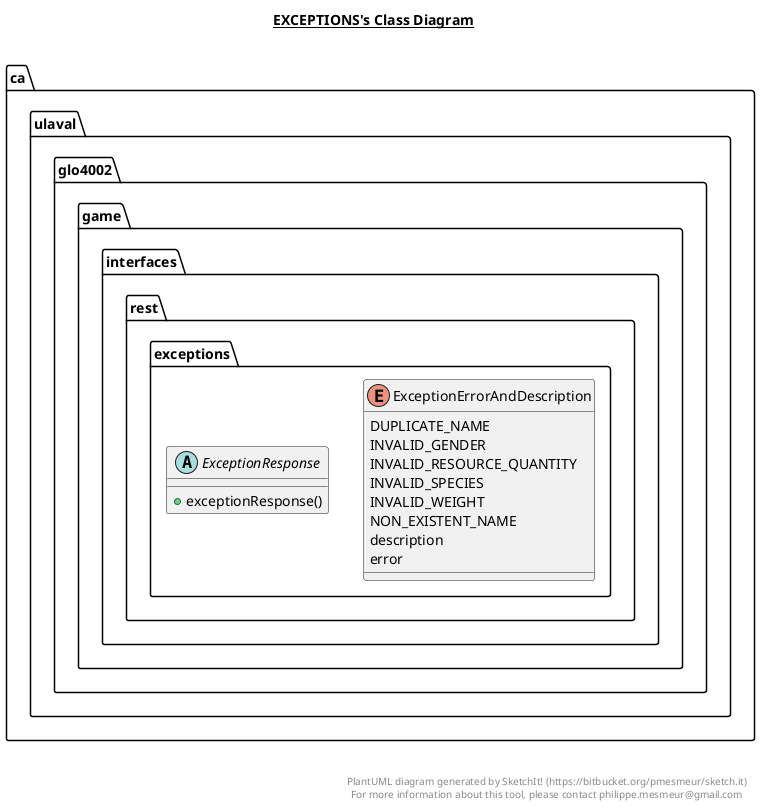 @startuml

title __EXCEPTIONS's Class Diagram__\n

  namespace ca.ulaval.glo4002.game {
    namespace interfaces.rest {
      namespace exceptions {
        enum ExceptionErrorAndDescription {
          DUPLICATE_NAME
          INVALID_GENDER
          INVALID_RESOURCE_QUANTITY
          INVALID_SPECIES
          INVALID_WEIGHT
          NON_EXISTENT_NAME
          description
          error
        }
      }
    }
  }
  

  namespace ca.ulaval.glo4002.game {
    namespace interfaces.rest {
      namespace exceptions {
        abstract class ca.ulaval.glo4002.game.interfaces.rest.exceptions.ExceptionResponse {
            + exceptionResponse()
        }
      }
    }
  }
  



right footer


PlantUML diagram generated by SketchIt! (https://bitbucket.org/pmesmeur/sketch.it)
For more information about this tool, please contact philippe.mesmeur@gmail.com
endfooter

@enduml
